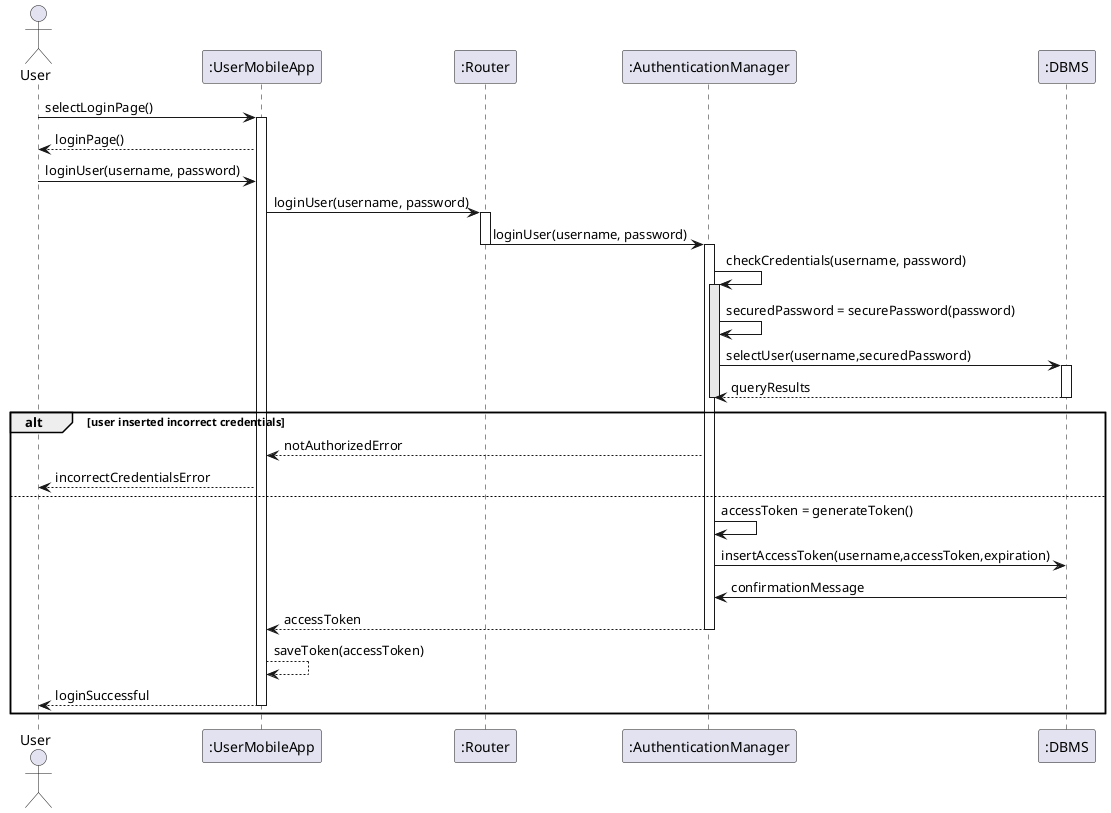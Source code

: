 @startuml dd_sequence_diagram_uc_1_2
skinparam Shadowing false

actor User as U
participant ":UserMobileApp" as UMA
participant ":Router" as R
participant ":AuthenticationManager" as AM
participant ":DBMS" as DBMS

U -> UMA : selectLoginPage()
activate UMA
UMA --> U : loginPage()
U -> UMA : loginUser(username, password)
UMA -> R : loginUser(username, password)
activate R
R -> AM : loginUser(username, password)
deactivate R
activate AM
AM -> AM : checkCredentials(username, password)
activate AM #e8e8e8
AM -> AM : securedPassword = securePassword(password)
AM -> DBMS : selectUser(username,securedPassword)
activate DBMS
DBMS --> AM : queryResults
deactivate AM
deactivate DBMS
alt user inserted incorrect credentials
AM --> UMA : notAuthorizedError
UMA --> U : incorrectCredentialsError
else
AM -> AM : accessToken = generateToken()
AM -> DBMS : insertAccessToken(username,accessToken,expiration)
DBMS -> AM : confirmationMessage
AM --> UMA : accessToken
deactivate AM
UMA --> UMA : saveToken(accessToken)
UMA --> U : loginSuccessful
deactivate UMA
end

@enduml